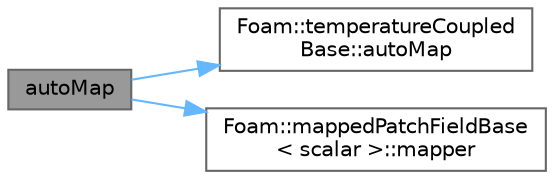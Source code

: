 digraph "autoMap"
{
 // LATEX_PDF_SIZE
  bgcolor="transparent";
  edge [fontname=Helvetica,fontsize=10,labelfontname=Helvetica,labelfontsize=10];
  node [fontname=Helvetica,fontsize=10,shape=box,height=0.2,width=0.4];
  rankdir="LR";
  Node1 [id="Node000001",label="autoMap",height=0.2,width=0.4,color="gray40", fillcolor="grey60", style="filled", fontcolor="black",tooltip=" "];
  Node1 -> Node2 [id="edge1_Node000001_Node000002",color="steelblue1",style="solid",tooltip=" "];
  Node2 [id="Node000002",label="Foam::temperatureCoupled\lBase::autoMap",height=0.2,width=0.4,color="grey40", fillcolor="white", style="filled",URL="$classFoam_1_1temperatureCoupledBase.html#a5cddc22f6ea189c1cf713bd62735575d",tooltip=" "];
  Node1 -> Node3 [id="edge2_Node000001_Node000003",color="steelblue1",style="solid",tooltip=" "];
  Node3 [id="Node000003",label="Foam::mappedPatchFieldBase\l\< scalar \>::mapper",height=0.2,width=0.4,color="grey40", fillcolor="white", style="filled",URL="$classFoam_1_1mappedPatchFieldBase.html#a837223c71261372bc2f1624ec9351309",tooltip=" "];
}
